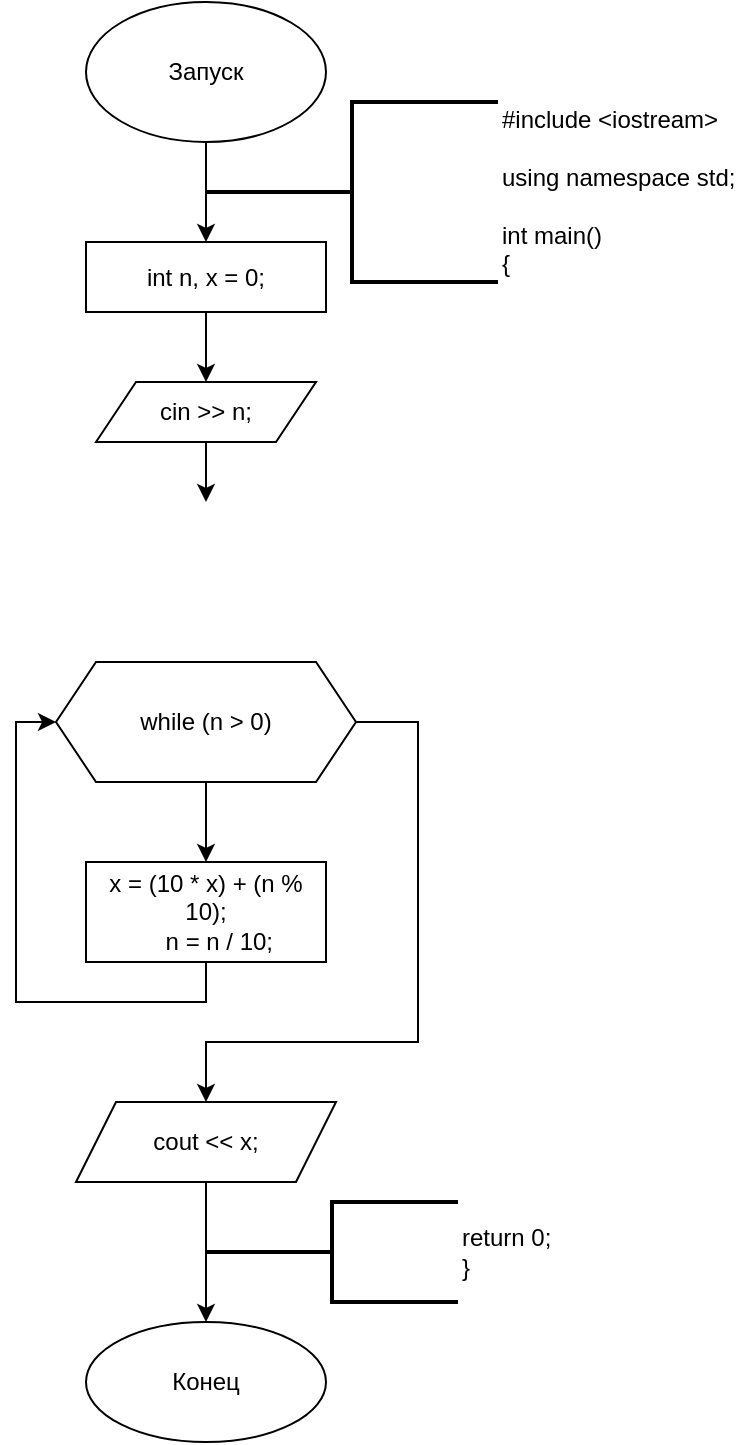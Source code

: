 <mxfile version="16.0.0" type="device"><diagram id="C5RBs43oDa-KdzZeNtuy" name="Page-1"><mxGraphModel dx="1061" dy="615" grid="1" gridSize="10" guides="1" tooltips="1" connect="1" arrows="1" fold="1" page="1" pageScale="1" pageWidth="827" pageHeight="1169" math="0" shadow="0"><root><mxCell id="WIyWlLk6GJQsqaUBKTNV-0"/><mxCell id="WIyWlLk6GJQsqaUBKTNV-1" parent="WIyWlLk6GJQsqaUBKTNV-0"/><mxCell id="OoZ20OrOg8VZuGHtvFxR-2" value="" style="edgeStyle=orthogonalEdgeStyle;rounded=0;orthogonalLoop=1;jettySize=auto;html=1;" parent="WIyWlLk6GJQsqaUBKTNV-1" source="OoZ20OrOg8VZuGHtvFxR-0" target="OoZ20OrOg8VZuGHtvFxR-1" edge="1"><mxGeometry relative="1" as="geometry"/></mxCell><mxCell id="OoZ20OrOg8VZuGHtvFxR-0" value="Запуск" style="ellipse;whiteSpace=wrap;html=1;" parent="WIyWlLk6GJQsqaUBKTNV-1" vertex="1"><mxGeometry x="354" y="10" width="120" height="70" as="geometry"/></mxCell><mxCell id="OoZ20OrOg8VZuGHtvFxR-4" value="" style="edgeStyle=orthogonalEdgeStyle;rounded=0;orthogonalLoop=1;jettySize=auto;html=1;" parent="WIyWlLk6GJQsqaUBKTNV-1" source="OoZ20OrOg8VZuGHtvFxR-1" target="OoZ20OrOg8VZuGHtvFxR-3" edge="1"><mxGeometry relative="1" as="geometry"/></mxCell><mxCell id="OoZ20OrOg8VZuGHtvFxR-1" value="int n, x = 0;" style="whiteSpace=wrap;html=1;" parent="WIyWlLk6GJQsqaUBKTNV-1" vertex="1"><mxGeometry x="354" y="130" width="120" height="35" as="geometry"/></mxCell><mxCell id="OoZ20OrOg8VZuGHtvFxR-6" value="" style="edgeStyle=orthogonalEdgeStyle;rounded=0;orthogonalLoop=1;jettySize=auto;html=1;" parent="WIyWlLk6GJQsqaUBKTNV-1" source="OoZ20OrOg8VZuGHtvFxR-3" edge="1"><mxGeometry relative="1" as="geometry"><mxPoint x="414" y="260" as="targetPoint"/></mxGeometry></mxCell><mxCell id="OoZ20OrOg8VZuGHtvFxR-3" value="cin &gt;&gt; n;" style="shape=parallelogram;perimeter=parallelogramPerimeter;whiteSpace=wrap;html=1;fixedSize=1;" parent="WIyWlLk6GJQsqaUBKTNV-1" vertex="1"><mxGeometry x="359" y="200" width="110" height="30" as="geometry"/></mxCell><mxCell id="OoZ20OrOg8VZuGHtvFxR-10" value="" style="edgeStyle=orthogonalEdgeStyle;rounded=0;orthogonalLoop=1;jettySize=auto;html=1;" parent="WIyWlLk6GJQsqaUBKTNV-1" source="OoZ20OrOg8VZuGHtvFxR-7" target="f6VdV6nys1w6GxwU3ILt-0" edge="1"><mxGeometry relative="1" as="geometry"><mxPoint x="414" y="440" as="targetPoint"/></mxGeometry></mxCell><mxCell id="OoZ20OrOg8VZuGHtvFxR-34" style="edgeStyle=orthogonalEdgeStyle;rounded=0;orthogonalLoop=1;jettySize=auto;html=1;" parent="WIyWlLk6GJQsqaUBKTNV-1" source="OoZ20OrOg8VZuGHtvFxR-7" edge="1"><mxGeometry relative="1" as="geometry"><mxPoint x="414" y="560" as="targetPoint"/><Array as="points"><mxPoint x="520" y="370"/><mxPoint x="520" y="530"/><mxPoint x="414" y="530"/></Array></mxGeometry></mxCell><mxCell id="OoZ20OrOg8VZuGHtvFxR-7" value="while (n &gt; 0)" style="shape=hexagon;perimeter=hexagonPerimeter2;whiteSpace=wrap;html=1;fixedSize=1;" parent="WIyWlLk6GJQsqaUBKTNV-1" vertex="1"><mxGeometry x="339" y="340" width="150" height="60" as="geometry"/></mxCell><mxCell id="OoZ20OrOg8VZuGHtvFxR-37" value="" style="edgeStyle=orthogonalEdgeStyle;rounded=0;orthogonalLoop=1;jettySize=auto;html=1;" parent="WIyWlLk6GJQsqaUBKTNV-1" source="OoZ20OrOg8VZuGHtvFxR-35" target="OoZ20OrOg8VZuGHtvFxR-36" edge="1"><mxGeometry relative="1" as="geometry"/></mxCell><mxCell id="OoZ20OrOg8VZuGHtvFxR-35" value="cout &lt;&lt; x;" style="shape=parallelogram;perimeter=parallelogramPerimeter;whiteSpace=wrap;html=1;fixedSize=1;" parent="WIyWlLk6GJQsqaUBKTNV-1" vertex="1"><mxGeometry x="349" y="560" width="130" height="40" as="geometry"/></mxCell><mxCell id="OoZ20OrOg8VZuGHtvFxR-36" value="Конец" style="ellipse;whiteSpace=wrap;html=1;" parent="WIyWlLk6GJQsqaUBKTNV-1" vertex="1"><mxGeometry x="354" y="670" width="120" height="60" as="geometry"/></mxCell><mxCell id="OoZ20OrOg8VZuGHtvFxR-38" value="return 0;&#10;}" style="strokeWidth=2;html=1;shape=mxgraph.flowchart.annotation_2;align=left;labelPosition=right;pointerEvents=1;" parent="WIyWlLk6GJQsqaUBKTNV-1" vertex="1"><mxGeometry x="414" y="610" width="126" height="50" as="geometry"/></mxCell><mxCell id="OoZ20OrOg8VZuGHtvFxR-39" value="&lt;div&gt;&lt;span&gt;#include &amp;lt;iostream&amp;gt;&lt;/span&gt;&lt;br&gt;&lt;/div&gt;&lt;br&gt;using namespace std;&lt;br&gt;&lt;br&gt;int main()&lt;br&gt;{" style="strokeWidth=2;html=1;shape=mxgraph.flowchart.annotation_2;align=left;labelPosition=right;pointerEvents=1;" parent="WIyWlLk6GJQsqaUBKTNV-1" vertex="1"><mxGeometry x="414" y="60" width="146" height="90" as="geometry"/></mxCell><mxCell id="f6VdV6nys1w6GxwU3ILt-9" style="edgeStyle=orthogonalEdgeStyle;rounded=0;orthogonalLoop=1;jettySize=auto;html=1;entryX=0;entryY=0.5;entryDx=0;entryDy=0;" edge="1" parent="WIyWlLk6GJQsqaUBKTNV-1" source="f6VdV6nys1w6GxwU3ILt-0" target="OoZ20OrOg8VZuGHtvFxR-7"><mxGeometry relative="1" as="geometry"><Array as="points"><mxPoint x="414" y="510"/><mxPoint x="319" y="510"/><mxPoint x="319" y="370"/></Array></mxGeometry></mxCell><mxCell id="f6VdV6nys1w6GxwU3ILt-0" value="x = (10 * x) + (n % 10);&#10;&#9;    n = n / 10;" style="rounded=0;whiteSpace=wrap;html=1;" vertex="1" parent="WIyWlLk6GJQsqaUBKTNV-1"><mxGeometry x="354" y="440" width="120" height="50" as="geometry"/></mxCell></root></mxGraphModel></diagram></mxfile>